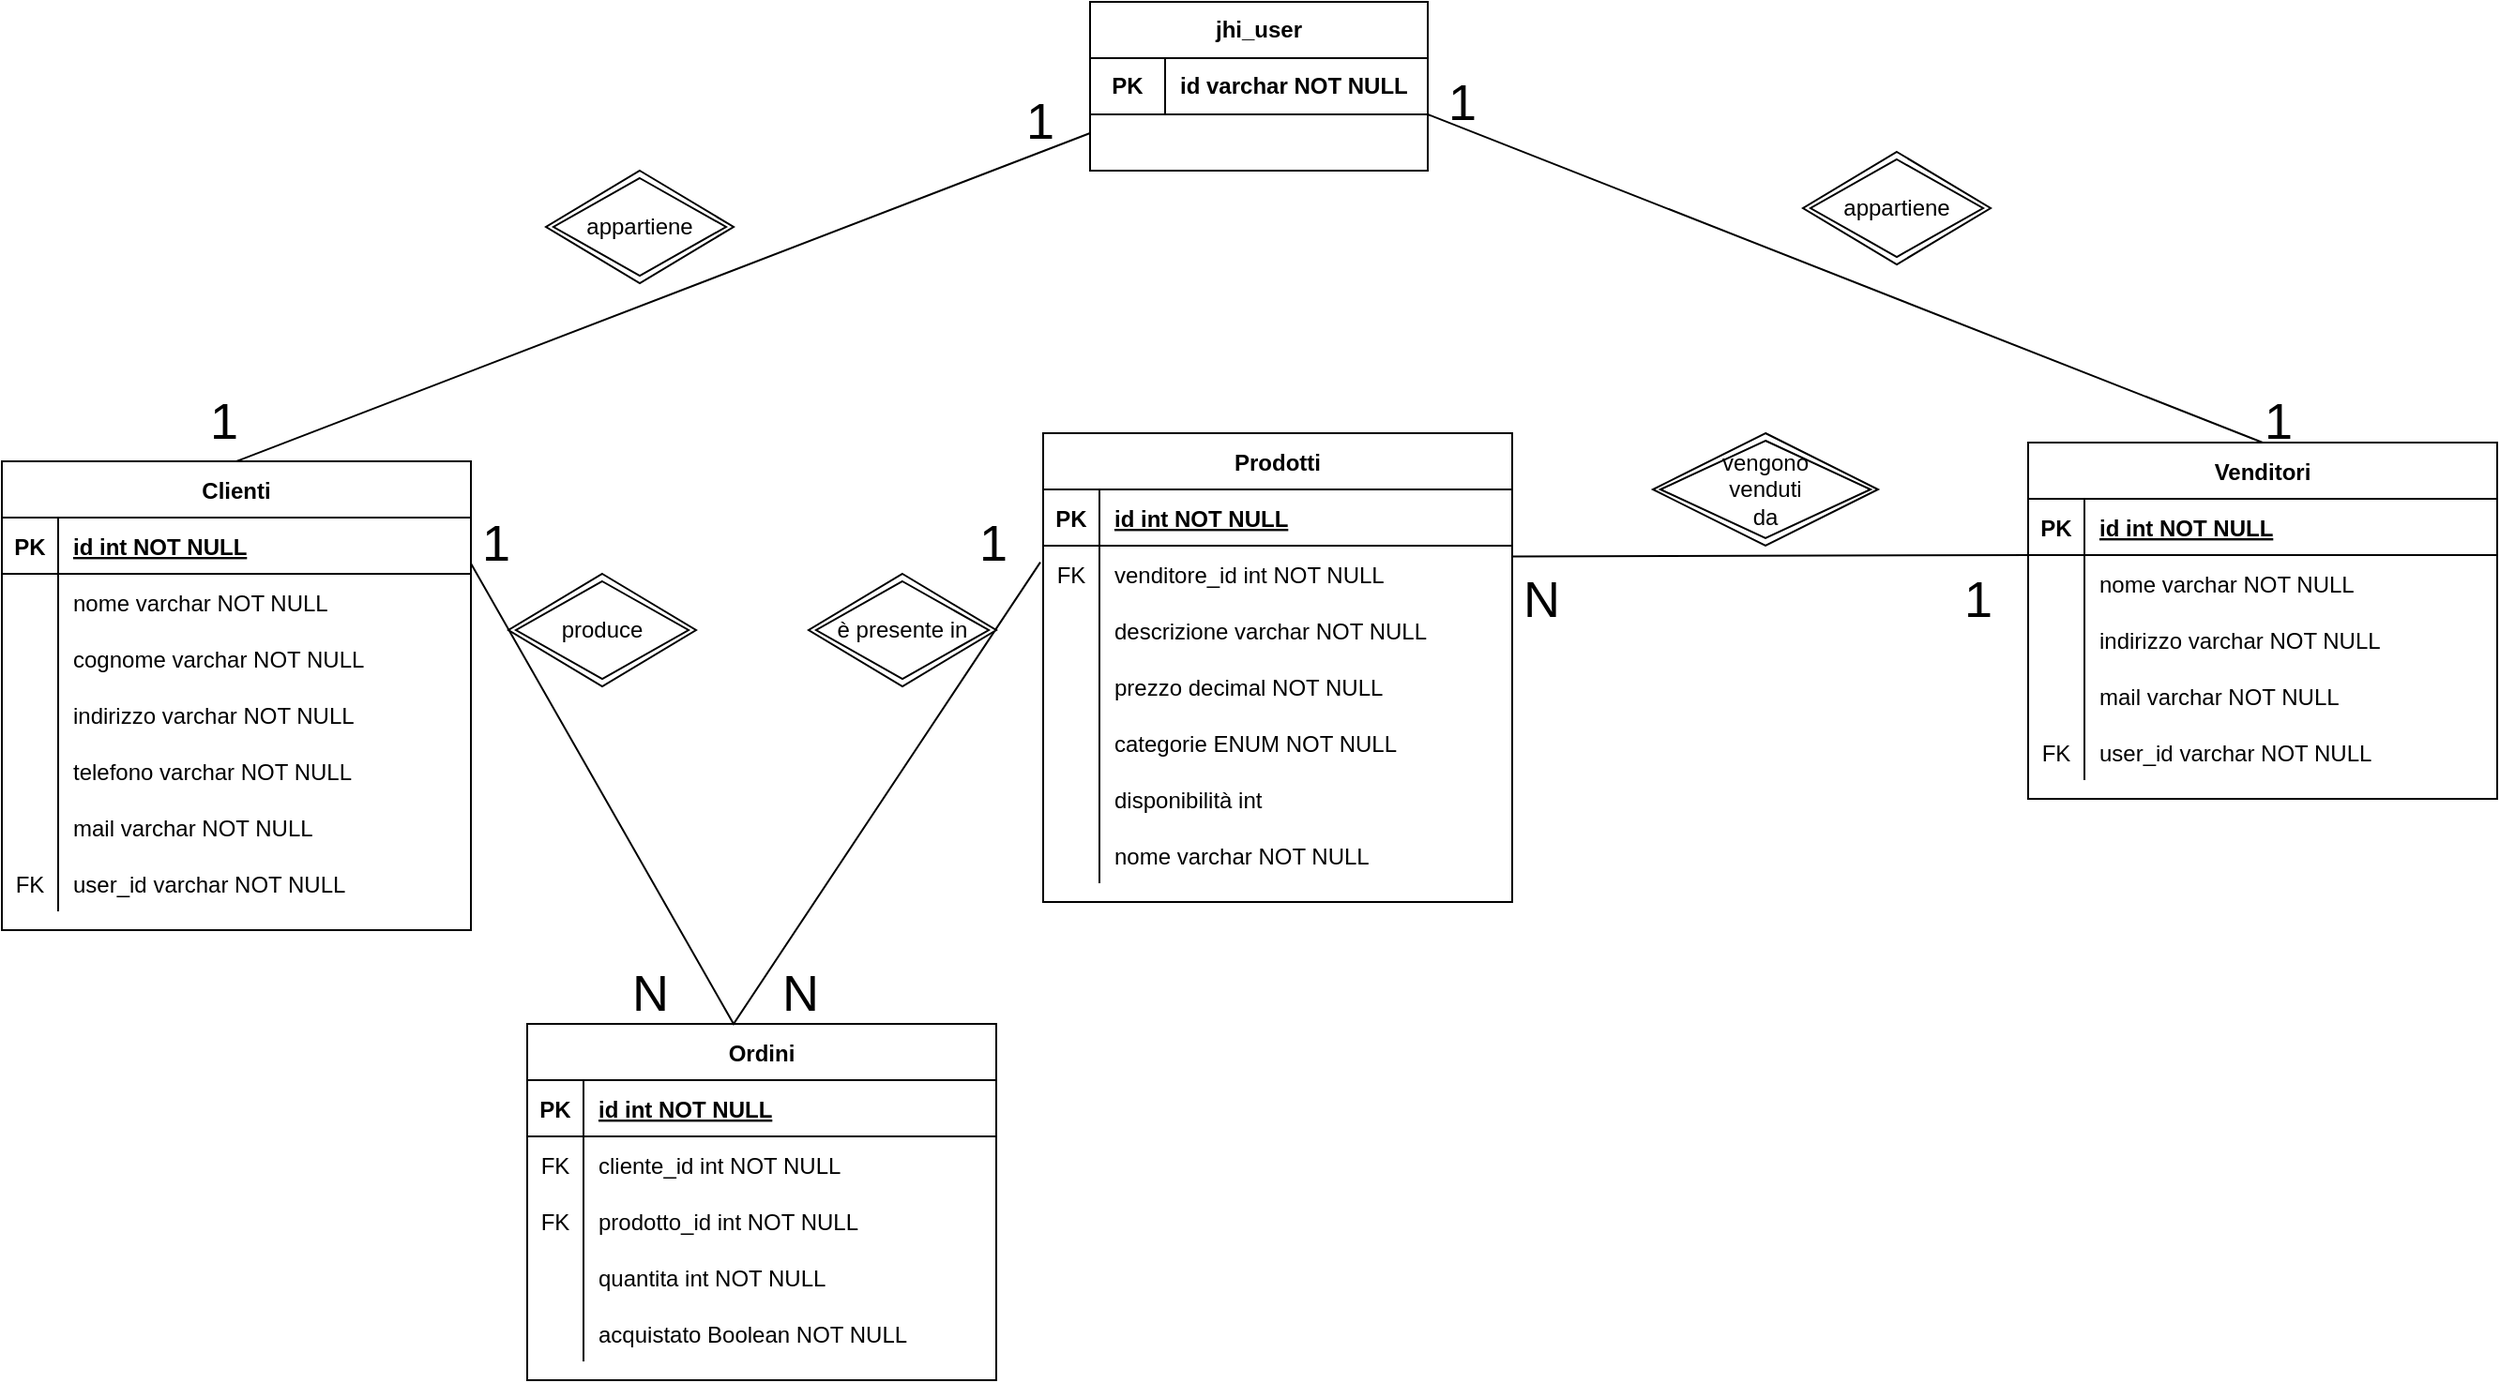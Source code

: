 <mxfile version="14.4.3" type="device"><diagram id="R2lEEEUBdFMjLlhIrx00" name="Page-1"><mxGraphModel dx="865" dy="506" grid="1" gridSize="10" guides="1" tooltips="1" connect="1" arrows="1" fold="1" page="1" pageScale="1" pageWidth="1400" pageHeight="850" math="0" shadow="0" extFonts="Permanent Marker^https://fonts.googleapis.com/css?family=Permanent+Marker"><root><mxCell id="0"/><mxCell id="1" parent="0"/><mxCell id="B_ueOXN5xNNdFL8XLCNg-2" value="Ordini" style="shape=table;startSize=30;container=1;collapsible=1;childLayout=tableLayout;fixedRows=1;rowLines=0;fontStyle=1;align=center;resizeLast=1;" parent="1" vertex="1"><mxGeometry x="310" y="605" width="250" height="190" as="geometry"><mxRectangle x="300" y="400" width="70" height="30" as="alternateBounds"/></mxGeometry></mxCell><mxCell id="B_ueOXN5xNNdFL8XLCNg-3" value="" style="shape=partialRectangle;collapsible=0;dropTarget=0;pointerEvents=0;fillColor=none;points=[[0,0.5],[1,0.5]];portConstraint=eastwest;top=0;left=0;right=0;bottom=1;" parent="B_ueOXN5xNNdFL8XLCNg-2" vertex="1"><mxGeometry y="30" width="250" height="30" as="geometry"/></mxCell><mxCell id="B_ueOXN5xNNdFL8XLCNg-4" value="PK" style="shape=partialRectangle;overflow=hidden;connectable=0;fillColor=none;top=0;left=0;bottom=0;right=0;fontStyle=1;" parent="B_ueOXN5xNNdFL8XLCNg-3" vertex="1"><mxGeometry width="30" height="30" as="geometry"/></mxCell><mxCell id="B_ueOXN5xNNdFL8XLCNg-5" value="id int NOT NULL " style="shape=partialRectangle;overflow=hidden;connectable=0;fillColor=none;top=0;left=0;bottom=0;right=0;align=left;spacingLeft=6;fontStyle=5;" parent="B_ueOXN5xNNdFL8XLCNg-3" vertex="1"><mxGeometry x="30" width="220" height="30" as="geometry"/></mxCell><mxCell id="B_ueOXN5xNNdFL8XLCNg-6" value="" style="shape=partialRectangle;collapsible=0;dropTarget=0;pointerEvents=0;fillColor=none;points=[[0,0.5],[1,0.5]];portConstraint=eastwest;top=0;left=0;right=0;bottom=0;" parent="B_ueOXN5xNNdFL8XLCNg-2" vertex="1"><mxGeometry y="60" width="250" height="30" as="geometry"/></mxCell><mxCell id="B_ueOXN5xNNdFL8XLCNg-7" value="FK" style="shape=partialRectangle;overflow=hidden;connectable=0;fillColor=none;top=0;left=0;bottom=0;right=0;" parent="B_ueOXN5xNNdFL8XLCNg-6" vertex="1"><mxGeometry width="30" height="30" as="geometry"/></mxCell><mxCell id="B_ueOXN5xNNdFL8XLCNg-8" value="cliente_id int NOT NULL" style="shape=partialRectangle;overflow=hidden;connectable=0;fillColor=none;top=0;left=0;bottom=0;right=0;align=left;spacingLeft=6;" parent="B_ueOXN5xNNdFL8XLCNg-6" vertex="1"><mxGeometry x="30" width="220" height="30" as="geometry"/></mxCell><mxCell id="B_ueOXN5xNNdFL8XLCNg-9" value="" style="shape=partialRectangle;collapsible=0;dropTarget=0;pointerEvents=0;fillColor=none;points=[[0,0.5],[1,0.5]];portConstraint=eastwest;top=0;left=0;right=0;bottom=0;" parent="B_ueOXN5xNNdFL8XLCNg-2" vertex="1"><mxGeometry y="90" width="250" height="30" as="geometry"/></mxCell><mxCell id="B_ueOXN5xNNdFL8XLCNg-10" value="FK" style="shape=partialRectangle;overflow=hidden;connectable=0;fillColor=none;top=0;left=0;bottom=0;right=0;" parent="B_ueOXN5xNNdFL8XLCNg-9" vertex="1"><mxGeometry width="30" height="30" as="geometry"/></mxCell><mxCell id="B_ueOXN5xNNdFL8XLCNg-11" value="prodotto_id int NOT NULL" style="shape=partialRectangle;overflow=hidden;connectable=0;fillColor=none;top=0;left=0;bottom=0;right=0;align=left;spacingLeft=6;" parent="B_ueOXN5xNNdFL8XLCNg-9" vertex="1"><mxGeometry x="30" width="220" height="30" as="geometry"/></mxCell><mxCell id="B_ueOXN5xNNdFL8XLCNg-38" style="shape=partialRectangle;collapsible=0;dropTarget=0;pointerEvents=0;fillColor=none;points=[[0,0.5],[1,0.5]];portConstraint=eastwest;top=0;left=0;right=0;bottom=0;" parent="B_ueOXN5xNNdFL8XLCNg-2" vertex="1"><mxGeometry y="120" width="250" height="30" as="geometry"/></mxCell><mxCell id="B_ueOXN5xNNdFL8XLCNg-39" style="shape=partialRectangle;overflow=hidden;connectable=0;fillColor=none;top=0;left=0;bottom=0;right=0;" parent="B_ueOXN5xNNdFL8XLCNg-38" vertex="1"><mxGeometry width="30" height="30" as="geometry"/></mxCell><mxCell id="B_ueOXN5xNNdFL8XLCNg-40" value="quantita int NOT NULL" style="shape=partialRectangle;overflow=hidden;connectable=0;fillColor=none;top=0;left=0;bottom=0;right=0;align=left;spacingLeft=6;" parent="B_ueOXN5xNNdFL8XLCNg-38" vertex="1"><mxGeometry x="30" width="220" height="30" as="geometry"/></mxCell><mxCell id="B_ueOXN5xNNdFL8XLCNg-44" style="shape=partialRectangle;collapsible=0;dropTarget=0;pointerEvents=0;fillColor=none;points=[[0,0.5],[1,0.5]];portConstraint=eastwest;top=0;left=0;right=0;bottom=0;" parent="B_ueOXN5xNNdFL8XLCNg-2" vertex="1"><mxGeometry y="150" width="250" height="30" as="geometry"/></mxCell><mxCell id="B_ueOXN5xNNdFL8XLCNg-45" style="shape=partialRectangle;overflow=hidden;connectable=0;fillColor=none;top=0;left=0;bottom=0;right=0;" parent="B_ueOXN5xNNdFL8XLCNg-44" vertex="1"><mxGeometry width="30" height="30" as="geometry"/></mxCell><mxCell id="B_ueOXN5xNNdFL8XLCNg-46" value="acquistato Boolean NOT NULL" style="shape=partialRectangle;overflow=hidden;connectable=0;fillColor=none;top=0;left=0;bottom=0;right=0;align=left;spacingLeft=6;" parent="B_ueOXN5xNNdFL8XLCNg-44" vertex="1"><mxGeometry x="30" width="220" height="30" as="geometry"/></mxCell><mxCell id="C-vyLk0tnHw3VtMMgP7b-2" value="Prodotti" style="shape=table;startSize=30;container=1;collapsible=1;childLayout=tableLayout;fixedRows=1;rowLines=0;fontStyle=1;align=center;resizeLast=1;" parent="1" vertex="1"><mxGeometry x="585" y="290" width="250" height="250" as="geometry"/></mxCell><mxCell id="C-vyLk0tnHw3VtMMgP7b-3" value="" style="shape=partialRectangle;collapsible=0;dropTarget=0;pointerEvents=0;fillColor=none;points=[[0,0.5],[1,0.5]];portConstraint=eastwest;top=0;left=0;right=0;bottom=1;" parent="C-vyLk0tnHw3VtMMgP7b-2" vertex="1"><mxGeometry y="30" width="250" height="30" as="geometry"/></mxCell><mxCell id="C-vyLk0tnHw3VtMMgP7b-4" value="PK" style="shape=partialRectangle;overflow=hidden;connectable=0;fillColor=none;top=0;left=0;bottom=0;right=0;fontStyle=1;" parent="C-vyLk0tnHw3VtMMgP7b-3" vertex="1"><mxGeometry width="30" height="30" as="geometry"/></mxCell><mxCell id="C-vyLk0tnHw3VtMMgP7b-5" value="id int NOT NULL " style="shape=partialRectangle;overflow=hidden;connectable=0;fillColor=none;top=0;left=0;bottom=0;right=0;align=left;spacingLeft=6;fontStyle=5;" parent="C-vyLk0tnHw3VtMMgP7b-3" vertex="1"><mxGeometry x="30" width="220" height="30" as="geometry"/></mxCell><mxCell id="C-vyLk0tnHw3VtMMgP7b-6" value="" style="shape=partialRectangle;collapsible=0;dropTarget=0;pointerEvents=0;fillColor=none;points=[[0,0.5],[1,0.5]];portConstraint=eastwest;top=0;left=0;right=0;bottom=0;" parent="C-vyLk0tnHw3VtMMgP7b-2" vertex="1"><mxGeometry y="60" width="250" height="30" as="geometry"/></mxCell><mxCell id="C-vyLk0tnHw3VtMMgP7b-7" value="FK" style="shape=partialRectangle;overflow=hidden;connectable=0;fillColor=none;top=0;left=0;bottom=0;right=0;" parent="C-vyLk0tnHw3VtMMgP7b-6" vertex="1"><mxGeometry width="30" height="30" as="geometry"/></mxCell><mxCell id="C-vyLk0tnHw3VtMMgP7b-8" value="venditore_id int NOT NULL" style="shape=partialRectangle;overflow=hidden;connectable=0;fillColor=none;top=0;left=0;bottom=0;right=0;align=left;spacingLeft=6;" parent="C-vyLk0tnHw3VtMMgP7b-6" vertex="1"><mxGeometry x="30" width="220" height="30" as="geometry"/></mxCell><mxCell id="C-vyLk0tnHw3VtMMgP7b-9" value="" style="shape=partialRectangle;collapsible=0;dropTarget=0;pointerEvents=0;fillColor=none;points=[[0,0.5],[1,0.5]];portConstraint=eastwest;top=0;left=0;right=0;bottom=0;" parent="C-vyLk0tnHw3VtMMgP7b-2" vertex="1"><mxGeometry y="90" width="250" height="30" as="geometry"/></mxCell><mxCell id="C-vyLk0tnHw3VtMMgP7b-10" value="" style="shape=partialRectangle;overflow=hidden;connectable=0;fillColor=none;top=0;left=0;bottom=0;right=0;" parent="C-vyLk0tnHw3VtMMgP7b-9" vertex="1"><mxGeometry width="30" height="30" as="geometry"/></mxCell><mxCell id="C-vyLk0tnHw3VtMMgP7b-11" value="descrizione varchar NOT NULL" style="shape=partialRectangle;overflow=hidden;connectable=0;fillColor=none;top=0;left=0;bottom=0;right=0;align=left;spacingLeft=6;" parent="C-vyLk0tnHw3VtMMgP7b-9" vertex="1"><mxGeometry x="30" width="220" height="30" as="geometry"/></mxCell><mxCell id="B_ueOXN5xNNdFL8XLCNg-65" style="shape=partialRectangle;collapsible=0;dropTarget=0;pointerEvents=0;fillColor=none;points=[[0,0.5],[1,0.5]];portConstraint=eastwest;top=0;left=0;right=0;bottom=0;" parent="C-vyLk0tnHw3VtMMgP7b-2" vertex="1"><mxGeometry y="120" width="250" height="30" as="geometry"/></mxCell><mxCell id="B_ueOXN5xNNdFL8XLCNg-66" style="shape=partialRectangle;overflow=hidden;connectable=0;fillColor=none;top=0;left=0;bottom=0;right=0;" parent="B_ueOXN5xNNdFL8XLCNg-65" vertex="1"><mxGeometry width="30" height="30" as="geometry"/></mxCell><mxCell id="B_ueOXN5xNNdFL8XLCNg-67" value="prezzo decimal NOT NULL" style="shape=partialRectangle;overflow=hidden;connectable=0;fillColor=none;top=0;left=0;bottom=0;right=0;align=left;spacingLeft=6;" parent="B_ueOXN5xNNdFL8XLCNg-65" vertex="1"><mxGeometry x="30" width="220" height="30" as="geometry"/></mxCell><mxCell id="B_ueOXN5xNNdFL8XLCNg-68" style="shape=partialRectangle;collapsible=0;dropTarget=0;pointerEvents=0;fillColor=none;points=[[0,0.5],[1,0.5]];portConstraint=eastwest;top=0;left=0;right=0;bottom=0;" parent="C-vyLk0tnHw3VtMMgP7b-2" vertex="1"><mxGeometry y="150" width="250" height="30" as="geometry"/></mxCell><mxCell id="B_ueOXN5xNNdFL8XLCNg-69" style="shape=partialRectangle;overflow=hidden;connectable=0;fillColor=none;top=0;left=0;bottom=0;right=0;" parent="B_ueOXN5xNNdFL8XLCNg-68" vertex="1"><mxGeometry width="30" height="30" as="geometry"/></mxCell><mxCell id="B_ueOXN5xNNdFL8XLCNg-70" value="categorie ENUM NOT NULL" style="shape=partialRectangle;overflow=hidden;connectable=0;fillColor=none;top=0;left=0;bottom=0;right=0;align=left;spacingLeft=6;" parent="B_ueOXN5xNNdFL8XLCNg-68" vertex="1"><mxGeometry x="30" width="220" height="30" as="geometry"/></mxCell><mxCell id="B_ueOXN5xNNdFL8XLCNg-71" style="shape=partialRectangle;collapsible=0;dropTarget=0;pointerEvents=0;fillColor=none;points=[[0,0.5],[1,0.5]];portConstraint=eastwest;top=0;left=0;right=0;bottom=0;" parent="C-vyLk0tnHw3VtMMgP7b-2" vertex="1"><mxGeometry y="180" width="250" height="30" as="geometry"/></mxCell><mxCell id="B_ueOXN5xNNdFL8XLCNg-72" style="shape=partialRectangle;overflow=hidden;connectable=0;fillColor=none;top=0;left=0;bottom=0;right=0;" parent="B_ueOXN5xNNdFL8XLCNg-71" vertex="1"><mxGeometry width="30" height="30" as="geometry"/></mxCell><mxCell id="B_ueOXN5xNNdFL8XLCNg-73" value="disponibilità int" style="shape=partialRectangle;overflow=hidden;connectable=0;fillColor=none;top=0;left=0;bottom=0;right=0;align=left;spacingLeft=6;" parent="B_ueOXN5xNNdFL8XLCNg-71" vertex="1"><mxGeometry x="30" width="220" height="30" as="geometry"/></mxCell><mxCell id="IDjoni_hcrPHzUo9g-3A-30" style="shape=partialRectangle;collapsible=0;dropTarget=0;pointerEvents=0;fillColor=none;points=[[0,0.5],[1,0.5]];portConstraint=eastwest;top=0;left=0;right=0;bottom=0;" vertex="1" parent="C-vyLk0tnHw3VtMMgP7b-2"><mxGeometry y="210" width="250" height="30" as="geometry"/></mxCell><mxCell id="IDjoni_hcrPHzUo9g-3A-31" style="shape=partialRectangle;overflow=hidden;connectable=0;fillColor=none;top=0;left=0;bottom=0;right=0;" vertex="1" parent="IDjoni_hcrPHzUo9g-3A-30"><mxGeometry width="30" height="30" as="geometry"/></mxCell><mxCell id="IDjoni_hcrPHzUo9g-3A-32" value="nome varchar NOT NULL" style="shape=partialRectangle;overflow=hidden;connectable=0;fillColor=none;top=0;left=0;bottom=0;right=0;align=left;spacingLeft=6;" vertex="1" parent="IDjoni_hcrPHzUo9g-3A-30"><mxGeometry x="30" width="220" height="30" as="geometry"/></mxCell><mxCell id="C-vyLk0tnHw3VtMMgP7b-13" value="Venditori" style="shape=table;startSize=30;container=1;collapsible=1;childLayout=tableLayout;fixedRows=1;rowLines=0;fontStyle=1;align=center;resizeLast=1;" parent="1" vertex="1"><mxGeometry x="1110" y="295" width="250" height="190" as="geometry"/></mxCell><mxCell id="C-vyLk0tnHw3VtMMgP7b-14" value="" style="shape=partialRectangle;collapsible=0;dropTarget=0;pointerEvents=0;fillColor=none;points=[[0,0.5],[1,0.5]];portConstraint=eastwest;top=0;left=0;right=0;bottom=1;" parent="C-vyLk0tnHw3VtMMgP7b-13" vertex="1"><mxGeometry y="30" width="250" height="30" as="geometry"/></mxCell><mxCell id="C-vyLk0tnHw3VtMMgP7b-15" value="PK" style="shape=partialRectangle;overflow=hidden;connectable=0;fillColor=none;top=0;left=0;bottom=0;right=0;fontStyle=1;" parent="C-vyLk0tnHw3VtMMgP7b-14" vertex="1"><mxGeometry width="30" height="30" as="geometry"/></mxCell><mxCell id="C-vyLk0tnHw3VtMMgP7b-16" value="id int NOT NULL " style="shape=partialRectangle;overflow=hidden;connectable=0;fillColor=none;top=0;left=0;bottom=0;right=0;align=left;spacingLeft=6;fontStyle=5;" parent="C-vyLk0tnHw3VtMMgP7b-14" vertex="1"><mxGeometry x="30" width="220" height="30" as="geometry"/></mxCell><mxCell id="C-vyLk0tnHw3VtMMgP7b-17" value="" style="shape=partialRectangle;collapsible=0;dropTarget=0;pointerEvents=0;fillColor=none;points=[[0,0.5],[1,0.5]];portConstraint=eastwest;top=0;left=0;right=0;bottom=0;" parent="C-vyLk0tnHw3VtMMgP7b-13" vertex="1"><mxGeometry y="60" width="250" height="30" as="geometry"/></mxCell><mxCell id="C-vyLk0tnHw3VtMMgP7b-18" value="" style="shape=partialRectangle;overflow=hidden;connectable=0;fillColor=none;top=0;left=0;bottom=0;right=0;" parent="C-vyLk0tnHw3VtMMgP7b-17" vertex="1"><mxGeometry width="30" height="30" as="geometry"/></mxCell><mxCell id="C-vyLk0tnHw3VtMMgP7b-19" value="nome varchar NOT NULL" style="shape=partialRectangle;overflow=hidden;connectable=0;fillColor=none;top=0;left=0;bottom=0;right=0;align=left;spacingLeft=6;" parent="C-vyLk0tnHw3VtMMgP7b-17" vertex="1"><mxGeometry x="30" width="220" height="30" as="geometry"/></mxCell><mxCell id="C-vyLk0tnHw3VtMMgP7b-20" value="" style="shape=partialRectangle;collapsible=0;dropTarget=0;pointerEvents=0;fillColor=none;points=[[0,0.5],[1,0.5]];portConstraint=eastwest;top=0;left=0;right=0;bottom=0;" parent="C-vyLk0tnHw3VtMMgP7b-13" vertex="1"><mxGeometry y="90" width="250" height="30" as="geometry"/></mxCell><mxCell id="C-vyLk0tnHw3VtMMgP7b-21" value="" style="shape=partialRectangle;overflow=hidden;connectable=0;fillColor=none;top=0;left=0;bottom=0;right=0;" parent="C-vyLk0tnHw3VtMMgP7b-20" vertex="1"><mxGeometry width="30" height="30" as="geometry"/></mxCell><mxCell id="C-vyLk0tnHw3VtMMgP7b-22" value="indirizzo varchar NOT NULL" style="shape=partialRectangle;overflow=hidden;connectable=0;fillColor=none;top=0;left=0;bottom=0;right=0;align=left;spacingLeft=6;" parent="C-vyLk0tnHw3VtMMgP7b-20" vertex="1"><mxGeometry x="30" width="220" height="30" as="geometry"/></mxCell><mxCell id="B_ueOXN5xNNdFL8XLCNg-74" style="shape=partialRectangle;collapsible=0;dropTarget=0;pointerEvents=0;fillColor=none;points=[[0,0.5],[1,0.5]];portConstraint=eastwest;top=0;left=0;right=0;bottom=0;" parent="C-vyLk0tnHw3VtMMgP7b-13" vertex="1"><mxGeometry y="120" width="250" height="30" as="geometry"/></mxCell><mxCell id="B_ueOXN5xNNdFL8XLCNg-75" style="shape=partialRectangle;overflow=hidden;connectable=0;fillColor=none;top=0;left=0;bottom=0;right=0;" parent="B_ueOXN5xNNdFL8XLCNg-74" vertex="1"><mxGeometry width="30" height="30" as="geometry"/></mxCell><mxCell id="B_ueOXN5xNNdFL8XLCNg-76" value="mail varchar NOT NULL" style="shape=partialRectangle;overflow=hidden;connectable=0;fillColor=none;top=0;left=0;bottom=0;right=0;align=left;spacingLeft=6;" parent="B_ueOXN5xNNdFL8XLCNg-74" vertex="1"><mxGeometry x="30" width="220" height="30" as="geometry"/></mxCell><mxCell id="IDjoni_hcrPHzUo9g-3A-27" style="shape=partialRectangle;collapsible=0;dropTarget=0;pointerEvents=0;fillColor=none;points=[[0,0.5],[1,0.5]];portConstraint=eastwest;top=0;left=0;right=0;bottom=0;" vertex="1" parent="C-vyLk0tnHw3VtMMgP7b-13"><mxGeometry y="150" width="250" height="30" as="geometry"/></mxCell><mxCell id="IDjoni_hcrPHzUo9g-3A-28" value="FK" style="shape=partialRectangle;overflow=hidden;connectable=0;fillColor=none;top=0;left=0;bottom=0;right=0;" vertex="1" parent="IDjoni_hcrPHzUo9g-3A-27"><mxGeometry width="30" height="30" as="geometry"/></mxCell><mxCell id="IDjoni_hcrPHzUo9g-3A-29" value="user_id varchar NOT NULL" style="shape=partialRectangle;overflow=hidden;connectable=0;fillColor=none;top=0;left=0;bottom=0;right=0;align=left;spacingLeft=6;" vertex="1" parent="IDjoni_hcrPHzUo9g-3A-27"><mxGeometry x="30" width="220" height="30" as="geometry"/></mxCell><mxCell id="C-vyLk0tnHw3VtMMgP7b-23" value="Clienti" style="shape=table;startSize=30;container=1;collapsible=1;childLayout=tableLayout;fixedRows=1;rowLines=0;fontStyle=1;align=center;resizeLast=1;" parent="1" vertex="1"><mxGeometry x="30" y="305" width="250" height="250" as="geometry"/></mxCell><mxCell id="C-vyLk0tnHw3VtMMgP7b-24" value="" style="shape=partialRectangle;collapsible=0;dropTarget=0;pointerEvents=0;fillColor=none;points=[[0,0.5],[1,0.5]];portConstraint=eastwest;top=0;left=0;right=0;bottom=1;" parent="C-vyLk0tnHw3VtMMgP7b-23" vertex="1"><mxGeometry y="30" width="250" height="30" as="geometry"/></mxCell><mxCell id="C-vyLk0tnHw3VtMMgP7b-25" value="PK" style="shape=partialRectangle;overflow=hidden;connectable=0;fillColor=none;top=0;left=0;bottom=0;right=0;fontStyle=1;" parent="C-vyLk0tnHw3VtMMgP7b-24" vertex="1"><mxGeometry width="30" height="30" as="geometry"/></mxCell><mxCell id="C-vyLk0tnHw3VtMMgP7b-26" value="id int NOT NULL " style="shape=partialRectangle;overflow=hidden;connectable=0;fillColor=none;top=0;left=0;bottom=0;right=0;align=left;spacingLeft=6;fontStyle=5;" parent="C-vyLk0tnHw3VtMMgP7b-24" vertex="1"><mxGeometry x="30" width="220" height="30" as="geometry"/></mxCell><mxCell id="C-vyLk0tnHw3VtMMgP7b-27" value="" style="shape=partialRectangle;collapsible=0;dropTarget=0;pointerEvents=0;fillColor=none;points=[[0,0.5],[1,0.5]];portConstraint=eastwest;top=0;left=0;right=0;bottom=0;" parent="C-vyLk0tnHw3VtMMgP7b-23" vertex="1"><mxGeometry y="60" width="250" height="30" as="geometry"/></mxCell><mxCell id="C-vyLk0tnHw3VtMMgP7b-28" value="" style="shape=partialRectangle;overflow=hidden;connectable=0;fillColor=none;top=0;left=0;bottom=0;right=0;" parent="C-vyLk0tnHw3VtMMgP7b-27" vertex="1"><mxGeometry width="30" height="30" as="geometry"/></mxCell><mxCell id="C-vyLk0tnHw3VtMMgP7b-29" value="nome varchar NOT NULL" style="shape=partialRectangle;overflow=hidden;connectable=0;fillColor=none;top=0;left=0;bottom=0;right=0;align=left;spacingLeft=6;" parent="C-vyLk0tnHw3VtMMgP7b-27" vertex="1"><mxGeometry x="30" width="220" height="30" as="geometry"/></mxCell><mxCell id="B_ueOXN5xNNdFL8XLCNg-47" style="shape=partialRectangle;collapsible=0;dropTarget=0;pointerEvents=0;fillColor=none;points=[[0,0.5],[1,0.5]];portConstraint=eastwest;top=0;left=0;right=0;bottom=0;" parent="C-vyLk0tnHw3VtMMgP7b-23" vertex="1"><mxGeometry y="90" width="250" height="30" as="geometry"/></mxCell><mxCell id="B_ueOXN5xNNdFL8XLCNg-48" style="shape=partialRectangle;overflow=hidden;connectable=0;fillColor=none;top=0;left=0;bottom=0;right=0;" parent="B_ueOXN5xNNdFL8XLCNg-47" vertex="1"><mxGeometry width="30" height="30" as="geometry"/></mxCell><mxCell id="B_ueOXN5xNNdFL8XLCNg-49" value="cognome varchar NOT NULL" style="shape=partialRectangle;overflow=hidden;connectable=0;fillColor=none;top=0;left=0;bottom=0;right=0;align=left;spacingLeft=6;" parent="B_ueOXN5xNNdFL8XLCNg-47" vertex="1"><mxGeometry x="30" width="220" height="30" as="geometry"/></mxCell><mxCell id="B_ueOXN5xNNdFL8XLCNg-50" style="shape=partialRectangle;collapsible=0;dropTarget=0;pointerEvents=0;fillColor=none;points=[[0,0.5],[1,0.5]];portConstraint=eastwest;top=0;left=0;right=0;bottom=0;" parent="C-vyLk0tnHw3VtMMgP7b-23" vertex="1"><mxGeometry y="120" width="250" height="30" as="geometry"/></mxCell><mxCell id="B_ueOXN5xNNdFL8XLCNg-51" style="shape=partialRectangle;overflow=hidden;connectable=0;fillColor=none;top=0;left=0;bottom=0;right=0;" parent="B_ueOXN5xNNdFL8XLCNg-50" vertex="1"><mxGeometry width="30" height="30" as="geometry"/></mxCell><mxCell id="B_ueOXN5xNNdFL8XLCNg-52" value="indirizzo varchar NOT NULL" style="shape=partialRectangle;overflow=hidden;connectable=0;fillColor=none;top=0;left=0;bottom=0;right=0;align=left;spacingLeft=6;" parent="B_ueOXN5xNNdFL8XLCNg-50" vertex="1"><mxGeometry x="30" width="220" height="30" as="geometry"/></mxCell><mxCell id="B_ueOXN5xNNdFL8XLCNg-53" style="shape=partialRectangle;collapsible=0;dropTarget=0;pointerEvents=0;fillColor=none;points=[[0,0.5],[1,0.5]];portConstraint=eastwest;top=0;left=0;right=0;bottom=0;" parent="C-vyLk0tnHw3VtMMgP7b-23" vertex="1"><mxGeometry y="150" width="250" height="30" as="geometry"/></mxCell><mxCell id="B_ueOXN5xNNdFL8XLCNg-54" value="" style="shape=partialRectangle;overflow=hidden;connectable=0;fillColor=none;top=0;left=0;bottom=0;right=0;" parent="B_ueOXN5xNNdFL8XLCNg-53" vertex="1"><mxGeometry width="30" height="30" as="geometry"/></mxCell><mxCell id="B_ueOXN5xNNdFL8XLCNg-55" value="telefono varchar NOT NULL" style="shape=partialRectangle;overflow=hidden;connectable=0;fillColor=none;top=0;left=0;bottom=0;right=0;align=left;spacingLeft=6;" parent="B_ueOXN5xNNdFL8XLCNg-53" vertex="1"><mxGeometry x="30" width="220" height="30" as="geometry"/></mxCell><mxCell id="B_ueOXN5xNNdFL8XLCNg-56" style="shape=partialRectangle;collapsible=0;dropTarget=0;pointerEvents=0;fillColor=none;points=[[0,0.5],[1,0.5]];portConstraint=eastwest;top=0;left=0;right=0;bottom=0;" parent="C-vyLk0tnHw3VtMMgP7b-23" vertex="1"><mxGeometry y="180" width="250" height="30" as="geometry"/></mxCell><mxCell id="B_ueOXN5xNNdFL8XLCNg-57" style="shape=partialRectangle;overflow=hidden;connectable=0;fillColor=none;top=0;left=0;bottom=0;right=0;" parent="B_ueOXN5xNNdFL8XLCNg-56" vertex="1"><mxGeometry width="30" height="30" as="geometry"/></mxCell><mxCell id="B_ueOXN5xNNdFL8XLCNg-58" value="mail varchar NOT NULL" style="shape=partialRectangle;overflow=hidden;connectable=0;fillColor=none;top=0;left=0;bottom=0;right=0;align=left;spacingLeft=6;" parent="B_ueOXN5xNNdFL8XLCNg-56" vertex="1"><mxGeometry x="30" width="220" height="30" as="geometry"/></mxCell><mxCell id="IDjoni_hcrPHzUo9g-3A-24" style="shape=partialRectangle;collapsible=0;dropTarget=0;pointerEvents=0;fillColor=none;points=[[0,0.5],[1,0.5]];portConstraint=eastwest;top=0;left=0;right=0;bottom=0;" vertex="1" parent="C-vyLk0tnHw3VtMMgP7b-23"><mxGeometry y="210" width="250" height="30" as="geometry"/></mxCell><mxCell id="IDjoni_hcrPHzUo9g-3A-25" value="FK" style="shape=partialRectangle;overflow=hidden;connectable=0;fillColor=none;top=0;left=0;bottom=0;right=0;" vertex="1" parent="IDjoni_hcrPHzUo9g-3A-24"><mxGeometry width="30" height="30" as="geometry"/></mxCell><mxCell id="IDjoni_hcrPHzUo9g-3A-26" value="user_id varchar NOT NULL" style="shape=partialRectangle;overflow=hidden;connectable=0;fillColor=none;top=0;left=0;bottom=0;right=0;align=left;spacingLeft=6;" vertex="1" parent="IDjoni_hcrPHzUo9g-3A-24"><mxGeometry x="30" width="220" height="30" as="geometry"/></mxCell><mxCell id="B_ueOXN5xNNdFL8XLCNg-12" value="produce" style="shape=rhombus;double=1;perimeter=rhombusPerimeter;whiteSpace=wrap;html=1;align=center;" parent="1" vertex="1"><mxGeometry x="300" y="365" width="100" height="60" as="geometry"/></mxCell><mxCell id="B_ueOXN5xNNdFL8XLCNg-13" value="vengono &lt;br&gt;venduti &lt;br&gt;da" style="shape=rhombus;double=1;perimeter=rhombusPerimeter;whiteSpace=wrap;html=1;align=center;" parent="1" vertex="1"><mxGeometry x="910" y="290" width="120" height="60" as="geometry"/></mxCell><mxCell id="B_ueOXN5xNNdFL8XLCNg-14" value="" style="endArrow=none;html=1;rounded=0;entryX=-0.006;entryY=0.293;entryDx=0;entryDy=0;entryPerimeter=0;" parent="1" target="C-vyLk0tnHw3VtMMgP7b-6" edge="1"><mxGeometry relative="1" as="geometry"><mxPoint x="280" y="359.5" as="sourcePoint"/><mxPoint x="440" y="359.5" as="targetPoint"/><Array as="points"><mxPoint x="420" y="605"/></Array></mxGeometry></mxCell><mxCell id="B_ueOXN5xNNdFL8XLCNg-15" value="" style="endArrow=none;html=1;rounded=0;" parent="1" edge="1"><mxGeometry relative="1" as="geometry"><mxPoint x="835" y="355.71" as="sourcePoint"/><mxPoint x="1112" y="355" as="targetPoint"/></mxGeometry></mxCell><mxCell id="B_ueOXN5xNNdFL8XLCNg-20" value="N" style="text;strokeColor=none;fillColor=none;spacingLeft=4;spacingRight=4;overflow=hidden;rotatable=0;points=[[0,0.5],[1,0.5]];portConstraint=eastwest;fontSize=27;" parent="1" vertex="1"><mxGeometry x="360" y="565" width="40" height="30" as="geometry"/></mxCell><mxCell id="B_ueOXN5xNNdFL8XLCNg-21" value="N" style="text;strokeColor=none;fillColor=none;spacingLeft=4;spacingRight=4;overflow=hidden;rotatable=0;points=[[0,0.5],[1,0.5]];portConstraint=eastwest;fontSize=27;" parent="1" vertex="1"><mxGeometry x="440" y="565" width="40" height="30" as="geometry"/></mxCell><mxCell id="B_ueOXN5xNNdFL8XLCNg-86" value="N" style="text;strokeColor=none;fillColor=none;spacingLeft=4;spacingRight=4;overflow=hidden;rotatable=0;points=[[0,0.5],[1,0.5]];portConstraint=eastwest;fontSize=27;" parent="1" vertex="1"><mxGeometry x="835" y="355" width="40" height="30" as="geometry"/></mxCell><mxCell id="B_ueOXN5xNNdFL8XLCNg-87" value="1" style="text;strokeColor=none;fillColor=none;spacingLeft=4;spacingRight=4;overflow=hidden;rotatable=0;points=[[0,0.5],[1,0.5]];portConstraint=eastwest;fontSize=27;" parent="1" vertex="1"><mxGeometry x="1070" y="355" width="40" height="30" as="geometry"/></mxCell><mxCell id="IDjoni_hcrPHzUo9g-3A-1" value="1" style="text;strokeColor=none;fillColor=none;spacingLeft=4;spacingRight=4;overflow=hidden;rotatable=0;points=[[0,0.5],[1,0.5]];portConstraint=eastwest;fontSize=27;" vertex="1" parent="1"><mxGeometry x="280" y="325" width="40" height="30" as="geometry"/></mxCell><mxCell id="IDjoni_hcrPHzUo9g-3A-2" value="1" style="text;strokeColor=none;fillColor=none;spacingLeft=4;spacingRight=4;overflow=hidden;rotatable=0;points=[[0,0.5],[1,0.5]];portConstraint=eastwest;fontSize=27;" vertex="1" parent="1"><mxGeometry x="545" y="325" width="40" height="30" as="geometry"/></mxCell><mxCell id="IDjoni_hcrPHzUo9g-3A-3" value="è presente in" style="shape=rhombus;double=1;perimeter=rhombusPerimeter;whiteSpace=wrap;html=1;align=center;" vertex="1" parent="1"><mxGeometry x="460" y="365" width="100" height="60" as="geometry"/></mxCell><mxCell id="IDjoni_hcrPHzUo9g-3A-4" value="jhi_user" style="shape=table;html=1;whiteSpace=wrap;startSize=30;container=1;collapsible=0;childLayout=tableLayout;fixedRows=1;rowLines=0;fontStyle=1;align=center;" vertex="1" parent="1"><mxGeometry x="610" y="60" width="180" height="90" as="geometry"/></mxCell><mxCell id="IDjoni_hcrPHzUo9g-3A-5" value="" style="shape=partialRectangle;html=1;whiteSpace=wrap;collapsible=0;dropTarget=0;pointerEvents=0;fillColor=none;top=0;left=0;bottom=1;right=0;points=[[0,0.5],[1,0.5]];portConstraint=eastwest;" vertex="1" parent="IDjoni_hcrPHzUo9g-3A-4"><mxGeometry y="30" width="180" height="30" as="geometry"/></mxCell><mxCell id="IDjoni_hcrPHzUo9g-3A-6" value="&lt;b&gt;PK&lt;/b&gt;" style="shape=partialRectangle;html=1;whiteSpace=wrap;connectable=0;fillColor=none;top=0;left=0;bottom=0;right=0;overflow=hidden;" vertex="1" parent="IDjoni_hcrPHzUo9g-3A-5"><mxGeometry width="40" height="30" as="geometry"/></mxCell><mxCell id="IDjoni_hcrPHzUo9g-3A-7" value="&lt;b&gt;id varchar NOT NULL&lt;/b&gt;" style="shape=partialRectangle;html=1;whiteSpace=wrap;connectable=0;fillColor=none;top=0;left=0;bottom=0;right=0;align=left;spacingLeft=6;overflow=hidden;" vertex="1" parent="IDjoni_hcrPHzUo9g-3A-5"><mxGeometry x="40" width="140" height="30" as="geometry"/></mxCell><mxCell id="IDjoni_hcrPHzUo9g-3A-16" value="" style="endArrow=none;html=1;exitX=0.5;exitY=0;exitDx=0;exitDy=0;" edge="1" parent="1" source="C-vyLk0tnHw3VtMMgP7b-23"><mxGeometry width="50" height="50" relative="1" as="geometry"><mxPoint x="160" y="300" as="sourcePoint"/><mxPoint x="610" y="130" as="targetPoint"/></mxGeometry></mxCell><mxCell id="IDjoni_hcrPHzUo9g-3A-17" value="" style="endArrow=none;html=1;exitX=0.5;exitY=0;exitDx=0;exitDy=0;" edge="1" parent="1" source="C-vyLk0tnHw3VtMMgP7b-13"><mxGeometry width="50" height="50" relative="1" as="geometry"><mxPoint x="875" y="190" as="sourcePoint"/><mxPoint x="790" y="120" as="targetPoint"/></mxGeometry></mxCell><mxCell id="IDjoni_hcrPHzUo9g-3A-18" value="1" style="text;strokeColor=none;fillColor=none;spacingLeft=4;spacingRight=4;overflow=hidden;rotatable=0;points=[[0,0.5],[1,0.5]];portConstraint=eastwest;fontSize=27;" vertex="1" parent="1"><mxGeometry x="570" y="100" width="40" height="30" as="geometry"/></mxCell><mxCell id="IDjoni_hcrPHzUo9g-3A-19" value="1" style="text;strokeColor=none;fillColor=none;spacingLeft=4;spacingRight=4;overflow=hidden;rotatable=0;points=[[0,0.5],[1,0.5]];portConstraint=eastwest;fontSize=27;" vertex="1" parent="1"><mxGeometry x="795" y="90" width="40" height="30" as="geometry"/></mxCell><mxCell id="IDjoni_hcrPHzUo9g-3A-20" value="1" style="text;strokeColor=none;fillColor=none;spacingLeft=4;spacingRight=4;overflow=hidden;rotatable=0;points=[[0,0.5],[1,0.5]];portConstraint=eastwest;fontSize=27;" vertex="1" parent="1"><mxGeometry x="135" y="260" width="40" height="30" as="geometry"/></mxCell><mxCell id="IDjoni_hcrPHzUo9g-3A-21" value="1" style="text;strokeColor=none;fillColor=none;spacingLeft=4;spacingRight=4;overflow=hidden;rotatable=0;points=[[0,0.5],[1,0.5]];portConstraint=eastwest;fontSize=27;" vertex="1" parent="1"><mxGeometry x="1230" y="260" width="40" height="30" as="geometry"/></mxCell><mxCell id="IDjoni_hcrPHzUo9g-3A-22" value="appartiene" style="shape=rhombus;double=1;perimeter=rhombusPerimeter;whiteSpace=wrap;html=1;align=center;" vertex="1" parent="1"><mxGeometry x="320" y="150" width="100" height="60" as="geometry"/></mxCell><mxCell id="IDjoni_hcrPHzUo9g-3A-23" value="appartiene" style="shape=rhombus;double=1;perimeter=rhombusPerimeter;whiteSpace=wrap;html=1;align=center;" vertex="1" parent="1"><mxGeometry x="990" y="140" width="100" height="60" as="geometry"/></mxCell></root></mxGraphModel></diagram></mxfile>